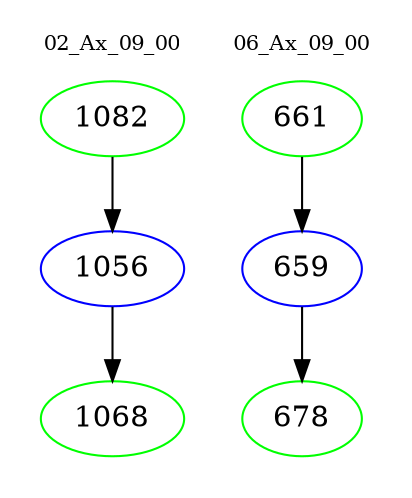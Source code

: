 digraph{
subgraph cluster_0 {
color = white
label = "02_Ax_09_00";
fontsize=10;
T0_1082 [label="1082", color="green"]
T0_1082 -> T0_1056 [color="black"]
T0_1056 [label="1056", color="blue"]
T0_1056 -> T0_1068 [color="black"]
T0_1068 [label="1068", color="green"]
}
subgraph cluster_1 {
color = white
label = "06_Ax_09_00";
fontsize=10;
T1_661 [label="661", color="green"]
T1_661 -> T1_659 [color="black"]
T1_659 [label="659", color="blue"]
T1_659 -> T1_678 [color="black"]
T1_678 [label="678", color="green"]
}
}
